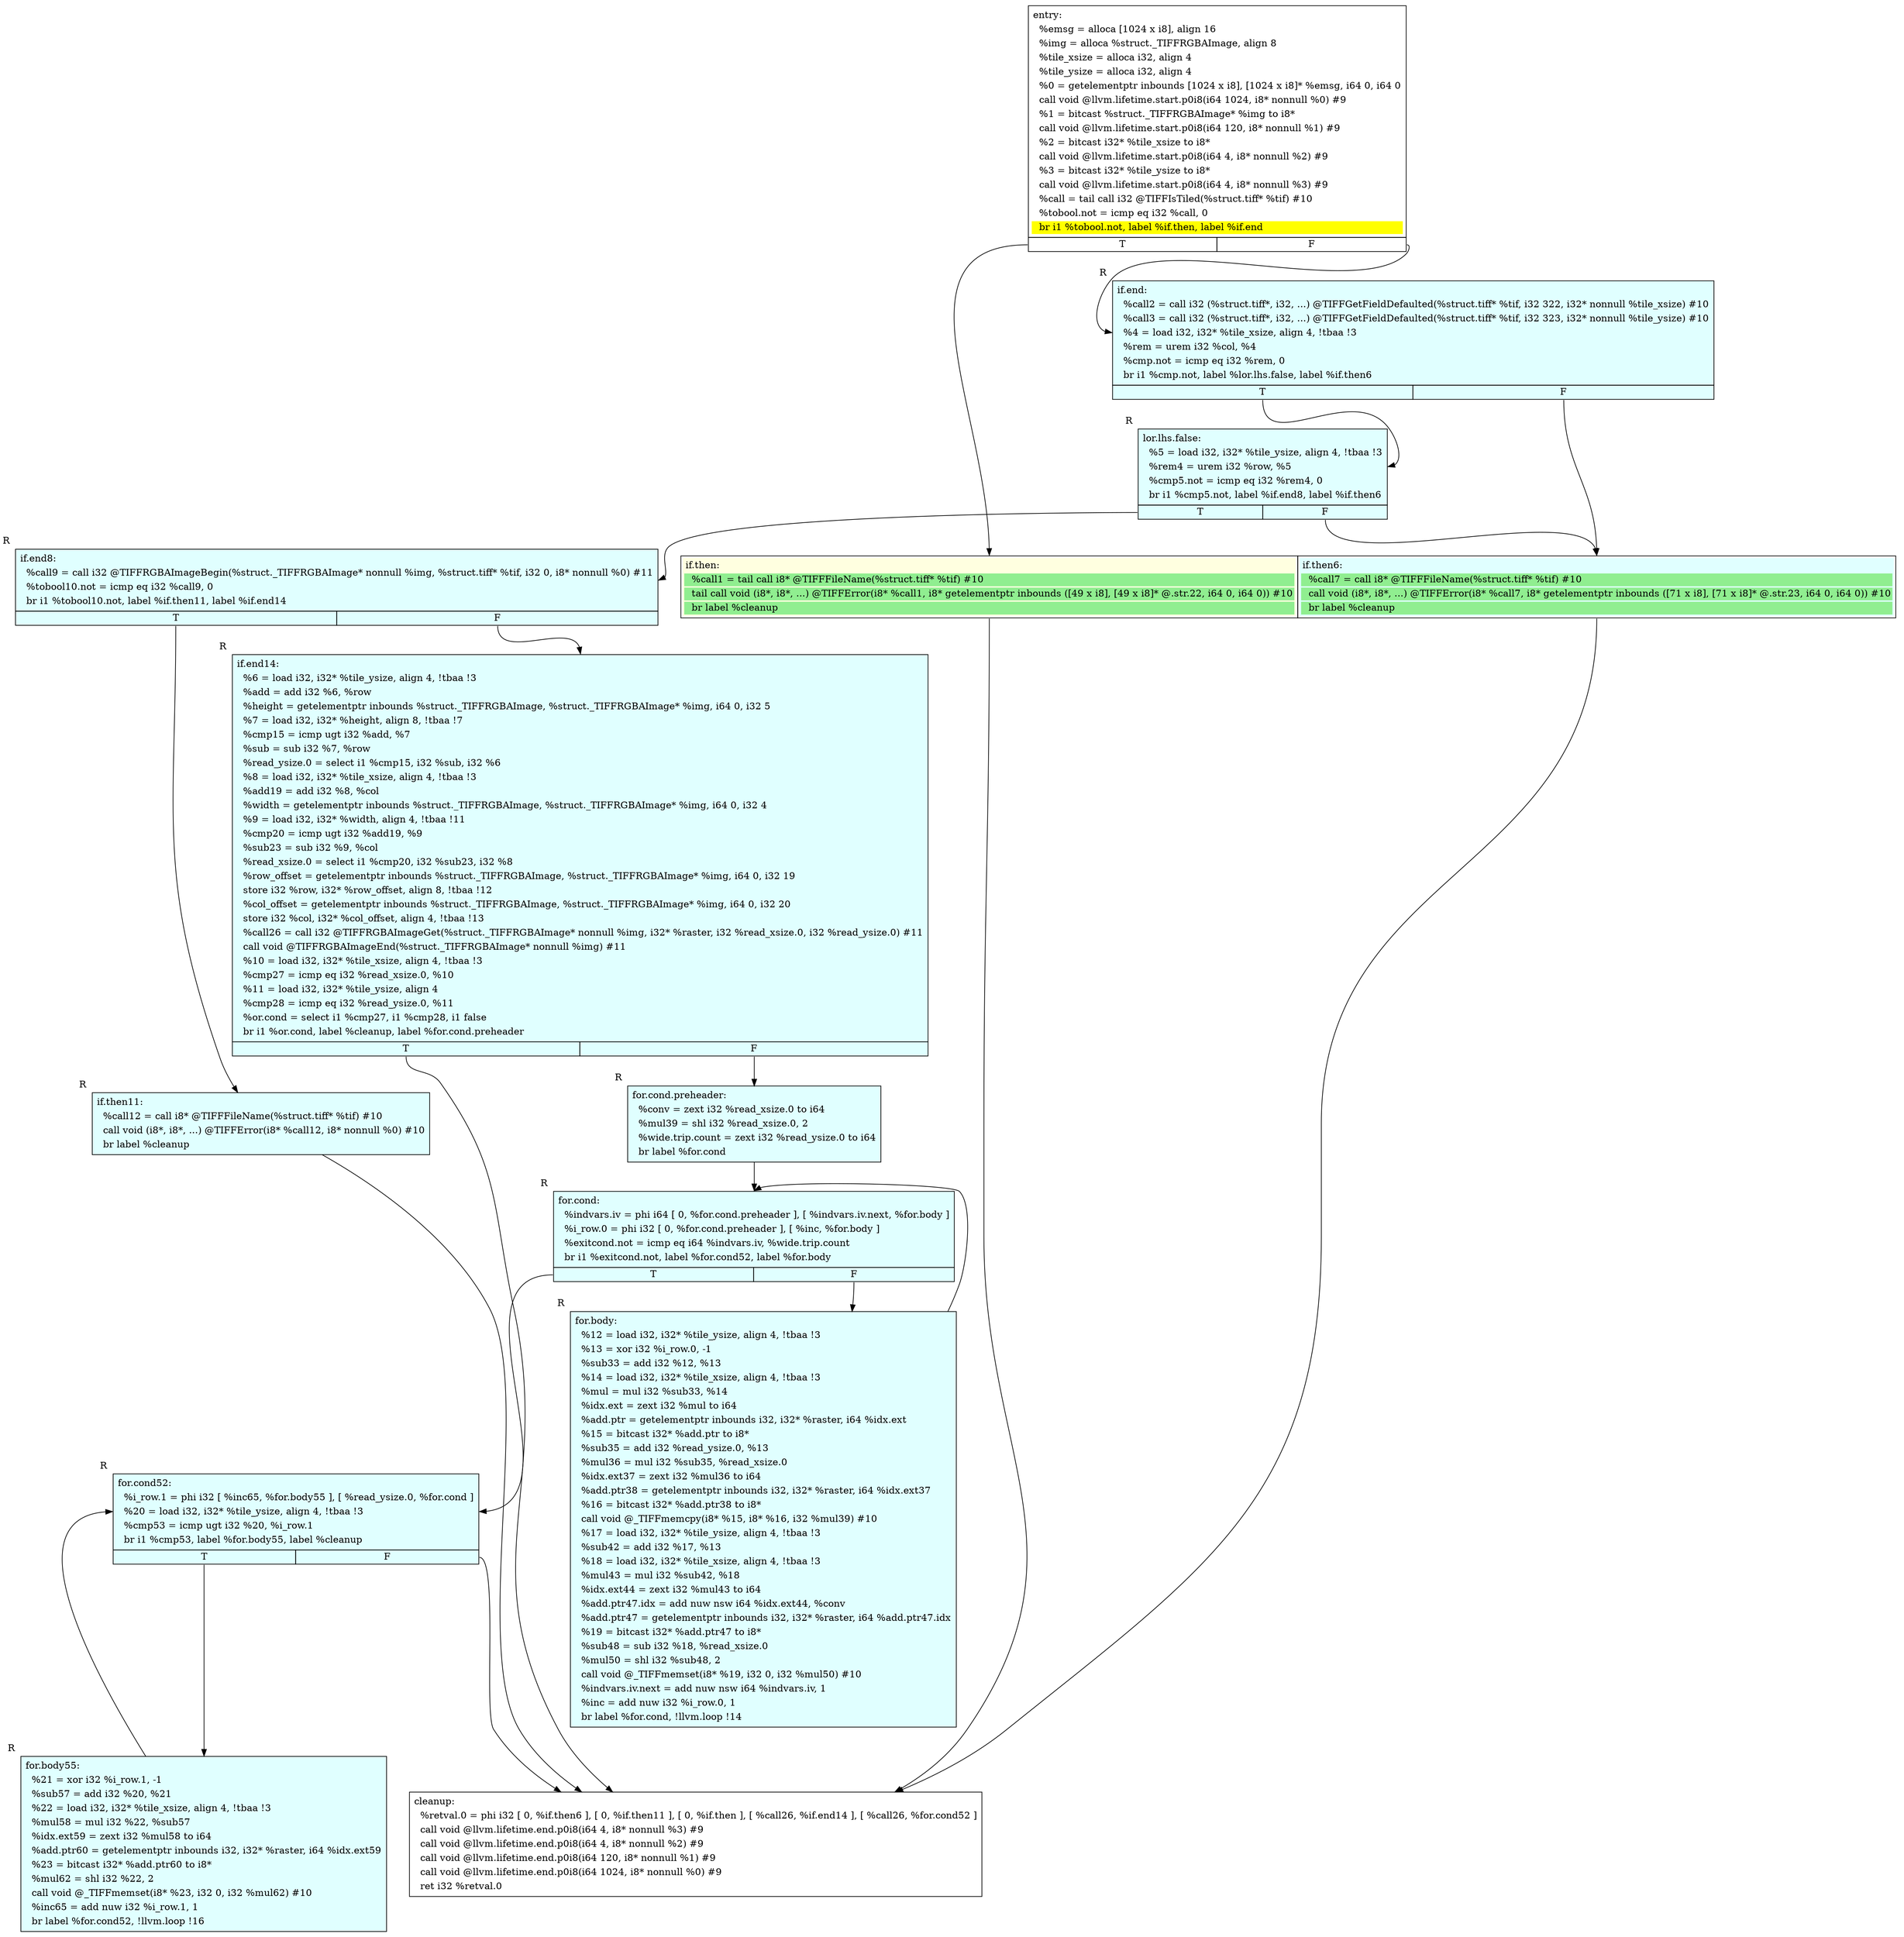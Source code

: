 digraph {
m_bb0 [shape = none, label  = <<table border="0" cellspacing="0">
<tr><td port="f1" border="1" colspan="2"><table bgcolor="LightYellow" border="0">
<tr><td align="left">if.then:</td></tr>
<tr><td bgcolor="lightgreen" align="left">  %call1 = tail call i8* @TIFFFileName(%struct.tiff* %tif) #10</td></tr>
<tr><td bgcolor="lightgreen" align="left">  tail call void (i8*, i8*, ...) @TIFFError(i8* %call1, i8* getelementptr inbounds ([49 x i8], [49 x i8]* @.str.22, i64 0, i64 0)) #10</td></tr>
<tr><td bgcolor="lightgreen" align="left">  br label %cleanup</td></tr>
</table>
</td>
<td port="f2" border="1" colspan="2"><table bgcolor="LightCyan" border="0">
<tr><td align="left">if.then6:</td></tr>
<tr><td bgcolor="lightgreen" align="left">  %call7 = call i8* @TIFFFileName(%struct.tiff* %tif) #10</td></tr>
<tr><td bgcolor="lightgreen" align="left">  call void (i8*, i8*, ...) @TIFFError(i8* %call7, i8* getelementptr inbounds ([71 x i8], [71 x i8]* @.str.23, i64 0, i64 0)) #10</td></tr>
<tr><td bgcolor="lightgreen" align="left">  br label %cleanup</td></tr>
</table>
</td></tr>
</table>> ]
f_bb0 [shape = none, label  = <<table  border="0" cellspacing="0">
<tr><td port="f" border="1" colspan="2"><table border="0">
<tr><td align="left">entry:</td></tr>
<tr><td align="left">  %emsg = alloca [1024 x i8], align 16</td></tr>
<tr><td align="left">  %img = alloca %struct._TIFFRGBAImage, align 8</td></tr>
<tr><td align="left">  %tile_xsize = alloca i32, align 4</td></tr>
<tr><td align="left">  %tile_ysize = alloca i32, align 4</td></tr>
<tr><td align="left">  %0 = getelementptr inbounds [1024 x i8], [1024 x i8]* %emsg, i64 0, i64 0</td></tr>
<tr><td align="left">  call void @llvm.lifetime.start.p0i8(i64 1024, i8* nonnull %0) #9</td></tr>
<tr><td align="left">  %1 = bitcast %struct._TIFFRGBAImage* %img to i8*</td></tr>
<tr><td align="left">  call void @llvm.lifetime.start.p0i8(i64 120, i8* nonnull %1) #9</td></tr>
<tr><td align="left">  %2 = bitcast i32* %tile_xsize to i8*</td></tr>
<tr><td align="left">  call void @llvm.lifetime.start.p0i8(i64 4, i8* nonnull %2) #9</td></tr>
<tr><td align="left">  %3 = bitcast i32* %tile_ysize to i8*</td></tr>
<tr><td align="left">  call void @llvm.lifetime.start.p0i8(i64 4, i8* nonnull %3) #9</td></tr>
<tr><td align="left">  %call = tail call i32 @TIFFIsTiled(%struct.tiff* %tif) #10</td></tr>
<tr><td align="left">  %tobool.not = icmp eq i32 %call, 0</td></tr>
<tr><td bgcolor="yellow" align="left">  br i1 %tobool.not, label %if.then, label %if.end</td></tr>
</table>
</td></tr>
<tr><td border="1" port="fT">T</td><td border="1" port="fF">F</td></tr>
</table>> ]
f_bb1 [shape = none,  xlabel="R", label  = <<table  bgcolor="LightCyan"  border="0" cellspacing="0">
<tr><td port="f" border="1" colspan="2"><table border="0">
<tr><td align="left">if.end:</td></tr>
<tr><td align="left">  %call2 = call i32 (%struct.tiff*, i32, ...) @TIFFGetFieldDefaulted(%struct.tiff* %tif, i32 322, i32* nonnull %tile_xsize) #10</td></tr>
<tr><td align="left">  %call3 = call i32 (%struct.tiff*, i32, ...) @TIFFGetFieldDefaulted(%struct.tiff* %tif, i32 323, i32* nonnull %tile_ysize) #10</td></tr>
<tr><td align="left">  %4 = load i32, i32* %tile_xsize, align 4, !tbaa !3</td></tr>
<tr><td align="left">  %rem = urem i32 %col, %4</td></tr>
<tr><td align="left">  %cmp.not = icmp eq i32 %rem, 0</td></tr>
<tr><td align="left">  br i1 %cmp.not, label %lor.lhs.false, label %if.then6</td></tr>
</table>
</td></tr>
<tr><td border="1" port="fT">T</td><td border="1" port="fF">F</td></tr>
</table>> ]
f_bb2 [shape = none,  xlabel="R", label  = <<table  bgcolor="LightCyan"  border="0" cellspacing="0">
<tr><td port="f" border="1" colspan="2"><table border="0">
<tr><td align="left">lor.lhs.false:</td></tr>
<tr><td align="left">  %5 = load i32, i32* %tile_ysize, align 4, !tbaa !3</td></tr>
<tr><td align="left">  %rem4 = urem i32 %row, %5</td></tr>
<tr><td align="left">  %cmp5.not = icmp eq i32 %rem4, 0</td></tr>
<tr><td align="left">  br i1 %cmp5.not, label %if.end8, label %if.then6</td></tr>
</table>
</td></tr>
<tr><td border="1" port="fT">T</td><td border="1" port="fF">F</td></tr>
</table>> ]
f_bb3 [shape = none,  xlabel="R", label  = <<table  bgcolor="LightCyan"  border="0" cellspacing="0">
<tr><td port="f" border="1" colspan="2"><table border="0">
<tr><td align="left">if.end8:</td></tr>
<tr><td align="left">  %call9 = call i32 @TIFFRGBAImageBegin(%struct._TIFFRGBAImage* nonnull %img, %struct.tiff* %tif, i32 0, i8* nonnull %0) #11</td></tr>
<tr><td align="left">  %tobool10.not = icmp eq i32 %call9, 0</td></tr>
<tr><td align="left">  br i1 %tobool10.not, label %if.then11, label %if.end14</td></tr>
</table>
</td></tr>
<tr><td border="1" port="fT">T</td><td border="1" port="fF">F</td></tr>
</table>> ]
f_bb4 [shape = none,  xlabel="R", label  = <<table  bgcolor="LightCyan"  border="0" cellspacing="0">
<tr><td port="f" border="1"><table border="0">
<tr><td align="left">if.then11:</td></tr>
<tr><td align="left">  %call12 = call i8* @TIFFFileName(%struct.tiff* %tif) #10</td></tr>
<tr><td align="left">  call void (i8*, i8*, ...) @TIFFError(i8* %call12, i8* nonnull %0) #10</td></tr>
<tr><td align="left">  br label %cleanup</td></tr>
</table>
</td></tr>
</table>> ]
f_bb5 [shape = none,  xlabel="R", label  = <<table  bgcolor="LightCyan"  border="0" cellspacing="0">
<tr><td port="f" border="1" colspan="2"><table border="0">
<tr><td align="left">if.end14:</td></tr>
<tr><td align="left">  %6 = load i32, i32* %tile_ysize, align 4, !tbaa !3</td></tr>
<tr><td align="left">  %add = add i32 %6, %row</td></tr>
<tr><td align="left">  %height = getelementptr inbounds %struct._TIFFRGBAImage, %struct._TIFFRGBAImage* %img, i64 0, i32 5</td></tr>
<tr><td align="left">  %7 = load i32, i32* %height, align 8, !tbaa !7</td></tr>
<tr><td align="left">  %cmp15 = icmp ugt i32 %add, %7</td></tr>
<tr><td align="left">  %sub = sub i32 %7, %row</td></tr>
<tr><td align="left">  %read_ysize.0 = select i1 %cmp15, i32 %sub, i32 %6</td></tr>
<tr><td align="left">  %8 = load i32, i32* %tile_xsize, align 4, !tbaa !3</td></tr>
<tr><td align="left">  %add19 = add i32 %8, %col</td></tr>
<tr><td align="left">  %width = getelementptr inbounds %struct._TIFFRGBAImage, %struct._TIFFRGBAImage* %img, i64 0, i32 4</td></tr>
<tr><td align="left">  %9 = load i32, i32* %width, align 4, !tbaa !11</td></tr>
<tr><td align="left">  %cmp20 = icmp ugt i32 %add19, %9</td></tr>
<tr><td align="left">  %sub23 = sub i32 %9, %col</td></tr>
<tr><td align="left">  %read_xsize.0 = select i1 %cmp20, i32 %sub23, i32 %8</td></tr>
<tr><td align="left">  %row_offset = getelementptr inbounds %struct._TIFFRGBAImage, %struct._TIFFRGBAImage* %img, i64 0, i32 19</td></tr>
<tr><td align="left">  store i32 %row, i32* %row_offset, align 8, !tbaa !12</td></tr>
<tr><td align="left">  %col_offset = getelementptr inbounds %struct._TIFFRGBAImage, %struct._TIFFRGBAImage* %img, i64 0, i32 20</td></tr>
<tr><td align="left">  store i32 %col, i32* %col_offset, align 4, !tbaa !13</td></tr>
<tr><td align="left">  %call26 = call i32 @TIFFRGBAImageGet(%struct._TIFFRGBAImage* nonnull %img, i32* %raster, i32 %read_xsize.0, i32 %read_ysize.0) #11</td></tr>
<tr><td align="left">  call void @TIFFRGBAImageEnd(%struct._TIFFRGBAImage* nonnull %img) #11</td></tr>
<tr><td align="left">  %10 = load i32, i32* %tile_xsize, align 4, !tbaa !3</td></tr>
<tr><td align="left">  %cmp27 = icmp eq i32 %read_xsize.0, %10</td></tr>
<tr><td align="left">  %11 = load i32, i32* %tile_ysize, align 4</td></tr>
<tr><td align="left">  %cmp28 = icmp eq i32 %read_ysize.0, %11</td></tr>
<tr><td align="left">  %or.cond = select i1 %cmp27, i1 %cmp28, i1 false</td></tr>
<tr><td align="left">  br i1 %or.cond, label %cleanup, label %for.cond.preheader</td></tr>
</table>
</td></tr>
<tr><td border="1" port="fT">T</td><td border="1" port="fF">F</td></tr>
</table>> ]
f_bb6 [shape = none,  xlabel="R", label  = <<table  bgcolor="LightCyan"  border="0" cellspacing="0">
<tr><td port="f" border="1"><table border="0">
<tr><td align="left">for.cond.preheader:</td></tr>
<tr><td align="left">  %conv = zext i32 %read_xsize.0 to i64</td></tr>
<tr><td align="left">  %mul39 = shl i32 %read_xsize.0, 2</td></tr>
<tr><td align="left">  %wide.trip.count = zext i32 %read_ysize.0 to i64</td></tr>
<tr><td align="left">  br label %for.cond</td></tr>
</table>
</td></tr>
</table>> ]
f_bb7 [shape = none,  xlabel="R", label  = <<table  bgcolor="LightCyan"  border="0" cellspacing="0">
<tr><td port="f" border="1" colspan="2"><table border="0">
<tr><td align="left">for.cond:</td></tr>
<tr><td align="left">  %indvars.iv = phi i64 [ 0, %for.cond.preheader ], [ %indvars.iv.next, %for.body ]</td></tr>
<tr><td align="left">  %i_row.0 = phi i32 [ 0, %for.cond.preheader ], [ %inc, %for.body ]</td></tr>
<tr><td align="left">  %exitcond.not = icmp eq i64 %indvars.iv, %wide.trip.count</td></tr>
<tr><td align="left">  br i1 %exitcond.not, label %for.cond52, label %for.body</td></tr>
</table>
</td></tr>
<tr><td border="1" port="fT">T</td><td border="1" port="fF">F</td></tr>
</table>> ]
f_bb8 [shape = none,  xlabel="R", label  = <<table  bgcolor="LightCyan"  border="0" cellspacing="0">
<tr><td port="f" border="1"><table border="0">
<tr><td align="left">for.body:</td></tr>
<tr><td align="left">  %12 = load i32, i32* %tile_ysize, align 4, !tbaa !3</td></tr>
<tr><td align="left">  %13 = xor i32 %i_row.0, -1</td></tr>
<tr><td align="left">  %sub33 = add i32 %12, %13</td></tr>
<tr><td align="left">  %14 = load i32, i32* %tile_xsize, align 4, !tbaa !3</td></tr>
<tr><td align="left">  %mul = mul i32 %sub33, %14</td></tr>
<tr><td align="left">  %idx.ext = zext i32 %mul to i64</td></tr>
<tr><td align="left">  %add.ptr = getelementptr inbounds i32, i32* %raster, i64 %idx.ext</td></tr>
<tr><td align="left">  %15 = bitcast i32* %add.ptr to i8*</td></tr>
<tr><td align="left">  %sub35 = add i32 %read_ysize.0, %13</td></tr>
<tr><td align="left">  %mul36 = mul i32 %sub35, %read_xsize.0</td></tr>
<tr><td align="left">  %idx.ext37 = zext i32 %mul36 to i64</td></tr>
<tr><td align="left">  %add.ptr38 = getelementptr inbounds i32, i32* %raster, i64 %idx.ext37</td></tr>
<tr><td align="left">  %16 = bitcast i32* %add.ptr38 to i8*</td></tr>
<tr><td align="left">  call void @_TIFFmemcpy(i8* %15, i8* %16, i32 %mul39) #10</td></tr>
<tr><td align="left">  %17 = load i32, i32* %tile_ysize, align 4, !tbaa !3</td></tr>
<tr><td align="left">  %sub42 = add i32 %17, %13</td></tr>
<tr><td align="left">  %18 = load i32, i32* %tile_xsize, align 4, !tbaa !3</td></tr>
<tr><td align="left">  %mul43 = mul i32 %sub42, %18</td></tr>
<tr><td align="left">  %idx.ext44 = zext i32 %mul43 to i64</td></tr>
<tr><td align="left">  %add.ptr47.idx = add nuw nsw i64 %idx.ext44, %conv</td></tr>
<tr><td align="left">  %add.ptr47 = getelementptr inbounds i32, i32* %raster, i64 %add.ptr47.idx</td></tr>
<tr><td align="left">  %19 = bitcast i32* %add.ptr47 to i8*</td></tr>
<tr><td align="left">  %sub48 = sub i32 %18, %read_xsize.0</td></tr>
<tr><td align="left">  %mul50 = shl i32 %sub48, 2</td></tr>
<tr><td align="left">  call void @_TIFFmemset(i8* %19, i32 0, i32 %mul50) #10</td></tr>
<tr><td align="left">  %indvars.iv.next = add nuw nsw i64 %indvars.iv, 1</td></tr>
<tr><td align="left">  %inc = add nuw i32 %i_row.0, 1</td></tr>
<tr><td align="left">  br label %for.cond, !llvm.loop !14</td></tr>
</table>
</td></tr>
</table>> ]
f_bb9 [shape = none,  xlabel="R", label  = <<table  bgcolor="LightCyan"  border="0" cellspacing="0">
<tr><td port="f" border="1" colspan="2"><table border="0">
<tr><td align="left">for.cond52:</td></tr>
<tr><td align="left">  %i_row.1 = phi i32 [ %inc65, %for.body55 ], [ %read_ysize.0, %for.cond ]</td></tr>
<tr><td align="left">  %20 = load i32, i32* %tile_ysize, align 4, !tbaa !3</td></tr>
<tr><td align="left">  %cmp53 = icmp ugt i32 %20, %i_row.1</td></tr>
<tr><td align="left">  br i1 %cmp53, label %for.body55, label %cleanup</td></tr>
</table>
</td></tr>
<tr><td border="1" port="fT">T</td><td border="1" port="fF">F</td></tr>
</table>> ]
f_bb10 [shape = none,  xlabel="R", label  = <<table  bgcolor="LightCyan"  border="0" cellspacing="0">
<tr><td port="f" border="1"><table border="0">
<tr><td align="left">for.body55:</td></tr>
<tr><td align="left">  %21 = xor i32 %i_row.1, -1</td></tr>
<tr><td align="left">  %sub57 = add i32 %20, %21</td></tr>
<tr><td align="left">  %22 = load i32, i32* %tile_xsize, align 4, !tbaa !3</td></tr>
<tr><td align="left">  %mul58 = mul i32 %22, %sub57</td></tr>
<tr><td align="left">  %idx.ext59 = zext i32 %mul58 to i64</td></tr>
<tr><td align="left">  %add.ptr60 = getelementptr inbounds i32, i32* %raster, i64 %idx.ext59</td></tr>
<tr><td align="left">  %23 = bitcast i32* %add.ptr60 to i8*</td></tr>
<tr><td align="left">  %mul62 = shl i32 %22, 2</td></tr>
<tr><td align="left">  call void @_TIFFmemset(i8* %23, i32 0, i32 %mul62) #10</td></tr>
<tr><td align="left">  %inc65 = add nuw i32 %i_row.1, 1</td></tr>
<tr><td align="left">  br label %for.cond52, !llvm.loop !16</td></tr>
</table>
</td></tr>
</table>> ]
f_bb11 [shape = none, label  = <<table  border="0" cellspacing="0">
<tr><td port="f" border="1"><table border="0">
<tr><td align="left">cleanup:</td></tr>
<tr><td align="left">  %retval.0 = phi i32 [ 0, %if.then6 ], [ 0, %if.then11 ], [ 0, %if.then ], [ %call26, %if.end14 ], [ %call26, %for.cond52 ]</td></tr>
<tr><td align="left">  call void @llvm.lifetime.end.p0i8(i64 4, i8* nonnull %3) #9</td></tr>
<tr><td align="left">  call void @llvm.lifetime.end.p0i8(i64 4, i8* nonnull %2) #9</td></tr>
<tr><td align="left">  call void @llvm.lifetime.end.p0i8(i64 120, i8* nonnull %1) #9</td></tr>
<tr><td align="left">  call void @llvm.lifetime.end.p0i8(i64 1024, i8* nonnull %0) #9</td></tr>
<tr><td align="left">  ret i32 %retval.0</td></tr>
</table>
</td></tr>
</table>> ]
f_bb0:fT -> m_bb0:f1
f_bb0:fF -> f_bb1:f
m_bb0:f1 -> f_bb11:f
f_bb1:fT -> f_bb2:f
f_bb1:fF -> m_bb0:f2
f_bb2:fT -> f_bb3:f
f_bb2:fF -> m_bb0:f2
m_bb0:f2 -> f_bb11:f
f_bb3:fT -> f_bb4:f
f_bb3:fF -> f_bb5:f
f_bb4:f -> f_bb11:f
f_bb5:fT -> f_bb11:f
f_bb5:fF -> f_bb6:f
f_bb6:f -> f_bb7:f
f_bb7:fT -> f_bb9:f
f_bb7:fF -> f_bb8:f
f_bb8:f -> f_bb7:f
f_bb9:fT -> f_bb10:f
f_bb9:fF -> f_bb11:f
f_bb10:f -> f_bb9:f
}

